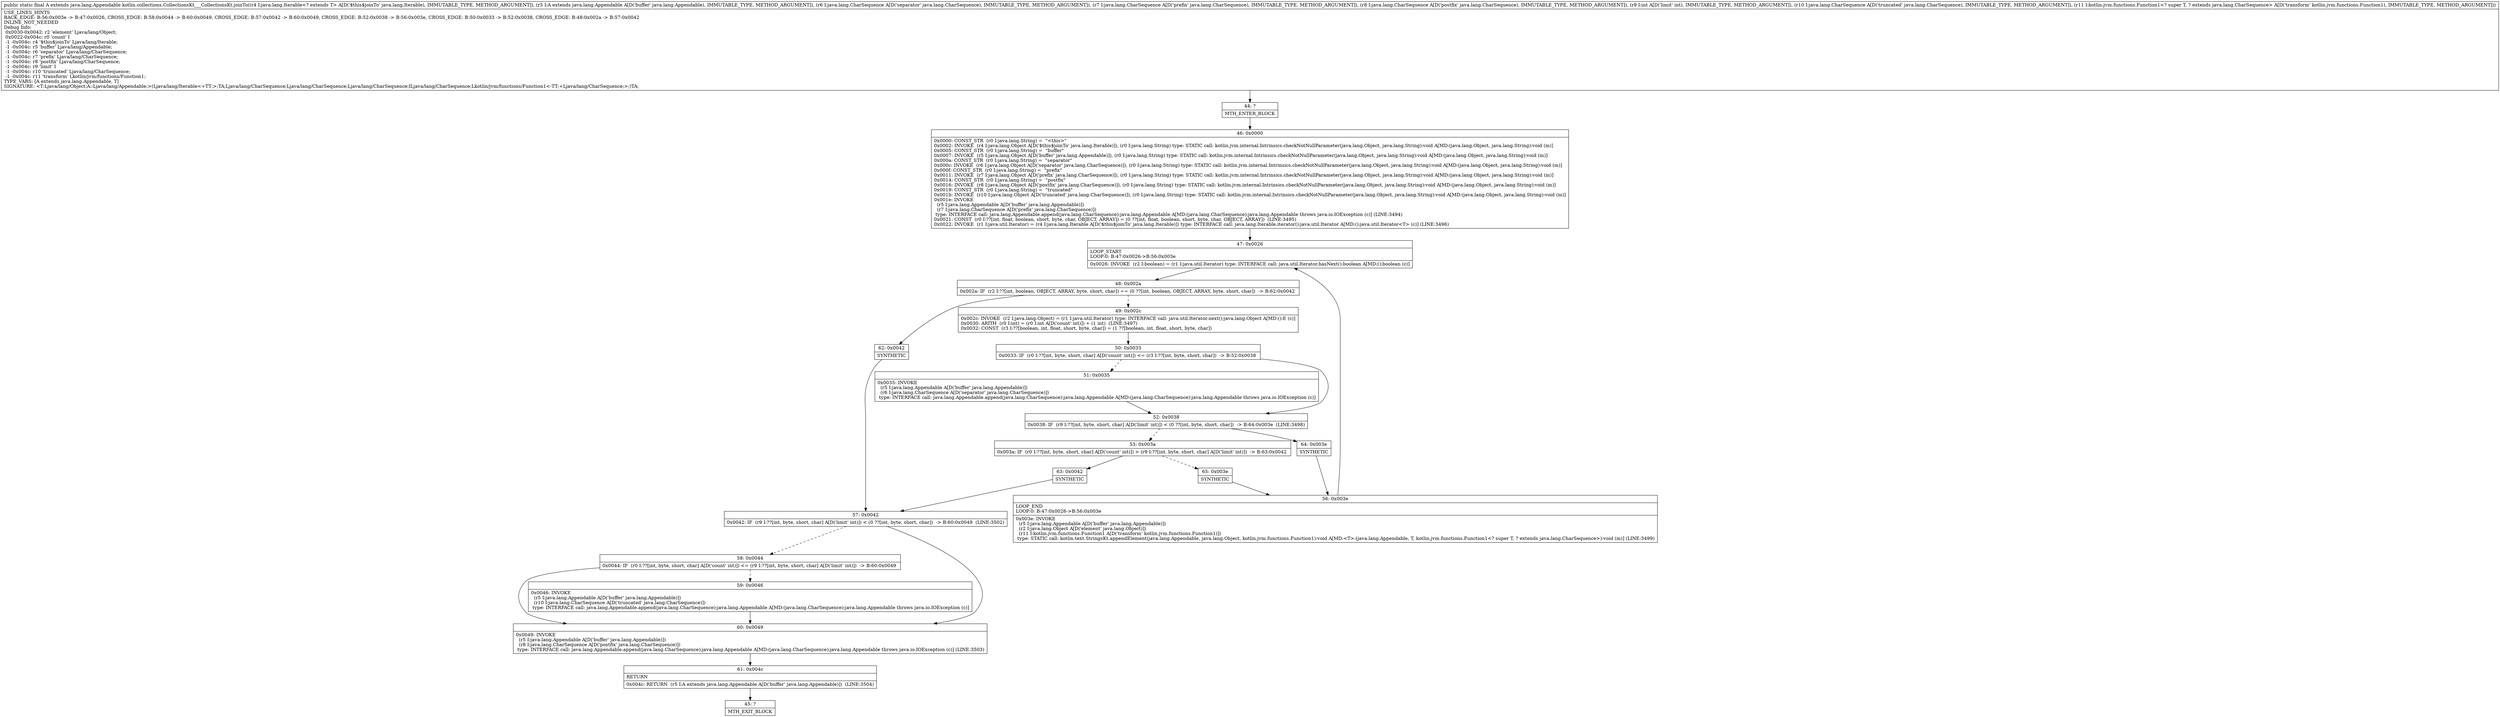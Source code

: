 digraph "CFG forkotlin.collections.CollectionsKt___CollectionsKt.joinTo(Ljava\/lang\/Iterable;Ljava\/lang\/Appendable;Ljava\/lang\/CharSequence;Ljava\/lang\/CharSequence;Ljava\/lang\/CharSequence;ILjava\/lang\/CharSequence;Lkotlin\/jvm\/functions\/Function1;)Ljava\/lang\/Appendable;" {
Node_44 [shape=record,label="{44\:\ ?|MTH_ENTER_BLOCK\l}"];
Node_46 [shape=record,label="{46\:\ 0x0000|0x0000: CONST_STR  (r0 I:java.lang.String) =  \"\<this\>\" \l0x0002: INVOKE  (r4 I:java.lang.Object A[D('$this$joinTo' java.lang.Iterable)]), (r0 I:java.lang.String) type: STATIC call: kotlin.jvm.internal.Intrinsics.checkNotNullParameter(java.lang.Object, java.lang.String):void A[MD:(java.lang.Object, java.lang.String):void (m)]\l0x0005: CONST_STR  (r0 I:java.lang.String) =  \"buffer\" \l0x0007: INVOKE  (r5 I:java.lang.Object A[D('buffer' java.lang.Appendable)]), (r0 I:java.lang.String) type: STATIC call: kotlin.jvm.internal.Intrinsics.checkNotNullParameter(java.lang.Object, java.lang.String):void A[MD:(java.lang.Object, java.lang.String):void (m)]\l0x000a: CONST_STR  (r0 I:java.lang.String) =  \"separator\" \l0x000c: INVOKE  (r6 I:java.lang.Object A[D('separator' java.lang.CharSequence)]), (r0 I:java.lang.String) type: STATIC call: kotlin.jvm.internal.Intrinsics.checkNotNullParameter(java.lang.Object, java.lang.String):void A[MD:(java.lang.Object, java.lang.String):void (m)]\l0x000f: CONST_STR  (r0 I:java.lang.String) =  \"prefix\" \l0x0011: INVOKE  (r7 I:java.lang.Object A[D('prefix' java.lang.CharSequence)]), (r0 I:java.lang.String) type: STATIC call: kotlin.jvm.internal.Intrinsics.checkNotNullParameter(java.lang.Object, java.lang.String):void A[MD:(java.lang.Object, java.lang.String):void (m)]\l0x0014: CONST_STR  (r0 I:java.lang.String) =  \"postfix\" \l0x0016: INVOKE  (r8 I:java.lang.Object A[D('postfix' java.lang.CharSequence)]), (r0 I:java.lang.String) type: STATIC call: kotlin.jvm.internal.Intrinsics.checkNotNullParameter(java.lang.Object, java.lang.String):void A[MD:(java.lang.Object, java.lang.String):void (m)]\l0x0019: CONST_STR  (r0 I:java.lang.String) =  \"truncated\" \l0x001b: INVOKE  (r10 I:java.lang.Object A[D('truncated' java.lang.CharSequence)]), (r0 I:java.lang.String) type: STATIC call: kotlin.jvm.internal.Intrinsics.checkNotNullParameter(java.lang.Object, java.lang.String):void A[MD:(java.lang.Object, java.lang.String):void (m)]\l0x001e: INVOKE  \l  (r5 I:java.lang.Appendable A[D('buffer' java.lang.Appendable)])\l  (r7 I:java.lang.CharSequence A[D('prefix' java.lang.CharSequence)])\l type: INTERFACE call: java.lang.Appendable.append(java.lang.CharSequence):java.lang.Appendable A[MD:(java.lang.CharSequence):java.lang.Appendable throws java.io.IOException (c)] (LINE:3494)\l0x0021: CONST  (r0 I:??[int, float, boolean, short, byte, char, OBJECT, ARRAY]) = (0 ??[int, float, boolean, short, byte, char, OBJECT, ARRAY])  (LINE:3495)\l0x0022: INVOKE  (r1 I:java.util.Iterator) = (r4 I:java.lang.Iterable A[D('$this$joinTo' java.lang.Iterable)]) type: INTERFACE call: java.lang.Iterable.iterator():java.util.Iterator A[MD:():java.util.Iterator\<T\> (c)] (LINE:3496)\l}"];
Node_47 [shape=record,label="{47\:\ 0x0026|LOOP_START\lLOOP:0: B:47:0x0026\-\>B:56:0x003e\l|0x0026: INVOKE  (r2 I:boolean) = (r1 I:java.util.Iterator) type: INTERFACE call: java.util.Iterator.hasNext():boolean A[MD:():boolean (c)]\l}"];
Node_48 [shape=record,label="{48\:\ 0x002a|0x002a: IF  (r2 I:??[int, boolean, OBJECT, ARRAY, byte, short, char]) == (0 ??[int, boolean, OBJECT, ARRAY, byte, short, char])  \-\> B:62:0x0042 \l}"];
Node_49 [shape=record,label="{49\:\ 0x002c|0x002c: INVOKE  (r2 I:java.lang.Object) = (r1 I:java.util.Iterator) type: INTERFACE call: java.util.Iterator.next():java.lang.Object A[MD:():E (c)]\l0x0030: ARITH  (r0 I:int) = (r0 I:int A[D('count' int)]) + (1 int)  (LINE:3497)\l0x0032: CONST  (r3 I:??[boolean, int, float, short, byte, char]) = (1 ??[boolean, int, float, short, byte, char]) \l}"];
Node_50 [shape=record,label="{50\:\ 0x0033|0x0033: IF  (r0 I:??[int, byte, short, char] A[D('count' int)]) \<= (r3 I:??[int, byte, short, char])  \-\> B:52:0x0038 \l}"];
Node_51 [shape=record,label="{51\:\ 0x0035|0x0035: INVOKE  \l  (r5 I:java.lang.Appendable A[D('buffer' java.lang.Appendable)])\l  (r6 I:java.lang.CharSequence A[D('separator' java.lang.CharSequence)])\l type: INTERFACE call: java.lang.Appendable.append(java.lang.CharSequence):java.lang.Appendable A[MD:(java.lang.CharSequence):java.lang.Appendable throws java.io.IOException (c)]\l}"];
Node_52 [shape=record,label="{52\:\ 0x0038|0x0038: IF  (r9 I:??[int, byte, short, char] A[D('limit' int)]) \< (0 ??[int, byte, short, char])  \-\> B:64:0x003e  (LINE:3498)\l}"];
Node_53 [shape=record,label="{53\:\ 0x003a|0x003a: IF  (r0 I:??[int, byte, short, char] A[D('count' int)]) \> (r9 I:??[int, byte, short, char] A[D('limit' int)])  \-\> B:63:0x0042 \l}"];
Node_63 [shape=record,label="{63\:\ 0x0042|SYNTHETIC\l}"];
Node_57 [shape=record,label="{57\:\ 0x0042|0x0042: IF  (r9 I:??[int, byte, short, char] A[D('limit' int)]) \< (0 ??[int, byte, short, char])  \-\> B:60:0x0049  (LINE:3502)\l}"];
Node_58 [shape=record,label="{58\:\ 0x0044|0x0044: IF  (r0 I:??[int, byte, short, char] A[D('count' int)]) \<= (r9 I:??[int, byte, short, char] A[D('limit' int)])  \-\> B:60:0x0049 \l}"];
Node_59 [shape=record,label="{59\:\ 0x0046|0x0046: INVOKE  \l  (r5 I:java.lang.Appendable A[D('buffer' java.lang.Appendable)])\l  (r10 I:java.lang.CharSequence A[D('truncated' java.lang.CharSequence)])\l type: INTERFACE call: java.lang.Appendable.append(java.lang.CharSequence):java.lang.Appendable A[MD:(java.lang.CharSequence):java.lang.Appendable throws java.io.IOException (c)]\l}"];
Node_60 [shape=record,label="{60\:\ 0x0049|0x0049: INVOKE  \l  (r5 I:java.lang.Appendable A[D('buffer' java.lang.Appendable)])\l  (r8 I:java.lang.CharSequence A[D('postfix' java.lang.CharSequence)])\l type: INTERFACE call: java.lang.Appendable.append(java.lang.CharSequence):java.lang.Appendable A[MD:(java.lang.CharSequence):java.lang.Appendable throws java.io.IOException (c)] (LINE:3503)\l}"];
Node_61 [shape=record,label="{61\:\ 0x004c|RETURN\l|0x004c: RETURN  (r5 I:A extends java.lang.Appendable A[D('buffer' java.lang.Appendable)])  (LINE:3504)\l}"];
Node_45 [shape=record,label="{45\:\ ?|MTH_EXIT_BLOCK\l}"];
Node_65 [shape=record,label="{65\:\ 0x003e|SYNTHETIC\l}"];
Node_56 [shape=record,label="{56\:\ 0x003e|LOOP_END\lLOOP:0: B:47:0x0026\-\>B:56:0x003e\l|0x003e: INVOKE  \l  (r5 I:java.lang.Appendable A[D('buffer' java.lang.Appendable)])\l  (r2 I:java.lang.Object A[D('element' java.lang.Object)])\l  (r11 I:kotlin.jvm.functions.Function1 A[D('transform' kotlin.jvm.functions.Function1)])\l type: STATIC call: kotlin.text.StringsKt.appendElement(java.lang.Appendable, java.lang.Object, kotlin.jvm.functions.Function1):void A[MD:\<T\>:(java.lang.Appendable, T, kotlin.jvm.functions.Function1\<? super T, ? extends java.lang.CharSequence\>):void (m)] (LINE:3499)\l}"];
Node_64 [shape=record,label="{64\:\ 0x003e|SYNTHETIC\l}"];
Node_62 [shape=record,label="{62\:\ 0x0042|SYNTHETIC\l}"];
MethodNode[shape=record,label="{public static final A extends java.lang.Appendable kotlin.collections.CollectionsKt___CollectionsKt.joinTo((r4 I:java.lang.Iterable\<? extends T\> A[D('$this$joinTo' java.lang.Iterable), IMMUTABLE_TYPE, METHOD_ARGUMENT]), (r5 I:A extends java.lang.Appendable A[D('buffer' java.lang.Appendable), IMMUTABLE_TYPE, METHOD_ARGUMENT]), (r6 I:java.lang.CharSequence A[D('separator' java.lang.CharSequence), IMMUTABLE_TYPE, METHOD_ARGUMENT]), (r7 I:java.lang.CharSequence A[D('prefix' java.lang.CharSequence), IMMUTABLE_TYPE, METHOD_ARGUMENT]), (r8 I:java.lang.CharSequence A[D('postfix' java.lang.CharSequence), IMMUTABLE_TYPE, METHOD_ARGUMENT]), (r9 I:int A[D('limit' int), IMMUTABLE_TYPE, METHOD_ARGUMENT]), (r10 I:java.lang.CharSequence A[D('truncated' java.lang.CharSequence), IMMUTABLE_TYPE, METHOD_ARGUMENT]), (r11 I:kotlin.jvm.functions.Function1\<? super T, ? extends java.lang.CharSequence\> A[D('transform' kotlin.jvm.functions.Function1), IMMUTABLE_TYPE, METHOD_ARGUMENT]))  | USE_LINES_HINTS\lBACK_EDGE: B:56:0x003e \-\> B:47:0x0026, CROSS_EDGE: B:58:0x0044 \-\> B:60:0x0049, CROSS_EDGE: B:57:0x0042 \-\> B:60:0x0049, CROSS_EDGE: B:52:0x0038 \-\> B:56:0x003e, CROSS_EDGE: B:50:0x0033 \-\> B:52:0x0038, CROSS_EDGE: B:48:0x002a \-\> B:57:0x0042\lINLINE_NOT_NEEDED\lDebug Info:\l  0x0030\-0x0042: r2 'element' Ljava\/lang\/Object;\l  0x0022\-0x004c: r0 'count' I\l  \-1 \-0x004c: r4 '$this$joinTo' Ljava\/lang\/Iterable;\l  \-1 \-0x004c: r5 'buffer' Ljava\/lang\/Appendable;\l  \-1 \-0x004c: r6 'separator' Ljava\/lang\/CharSequence;\l  \-1 \-0x004c: r7 'prefix' Ljava\/lang\/CharSequence;\l  \-1 \-0x004c: r8 'postfix' Ljava\/lang\/CharSequence;\l  \-1 \-0x004c: r9 'limit' I\l  \-1 \-0x004c: r10 'truncated' Ljava\/lang\/CharSequence;\l  \-1 \-0x004c: r11 'transform' Lkotlin\/jvm\/functions\/Function1;\lTYPE_VARS: [A extends java.lang.Appendable, T]\lSIGNATURE: \<T:Ljava\/lang\/Object;A::Ljava\/lang\/Appendable;\>(Ljava\/lang\/Iterable\<+TT;\>;TA;Ljava\/lang\/CharSequence;Ljava\/lang\/CharSequence;Ljava\/lang\/CharSequence;ILjava\/lang\/CharSequence;Lkotlin\/jvm\/functions\/Function1\<\-TT;+Ljava\/lang\/CharSequence;\>;)TA;\l}"];
MethodNode -> Node_44;Node_44 -> Node_46;
Node_46 -> Node_47;
Node_47 -> Node_48;
Node_48 -> Node_49[style=dashed];
Node_48 -> Node_62;
Node_49 -> Node_50;
Node_50 -> Node_51[style=dashed];
Node_50 -> Node_52;
Node_51 -> Node_52;
Node_52 -> Node_53[style=dashed];
Node_52 -> Node_64;
Node_53 -> Node_63;
Node_53 -> Node_65[style=dashed];
Node_63 -> Node_57;
Node_57 -> Node_58[style=dashed];
Node_57 -> Node_60;
Node_58 -> Node_59[style=dashed];
Node_58 -> Node_60;
Node_59 -> Node_60;
Node_60 -> Node_61;
Node_61 -> Node_45;
Node_65 -> Node_56;
Node_56 -> Node_47;
Node_64 -> Node_56;
Node_62 -> Node_57;
}

